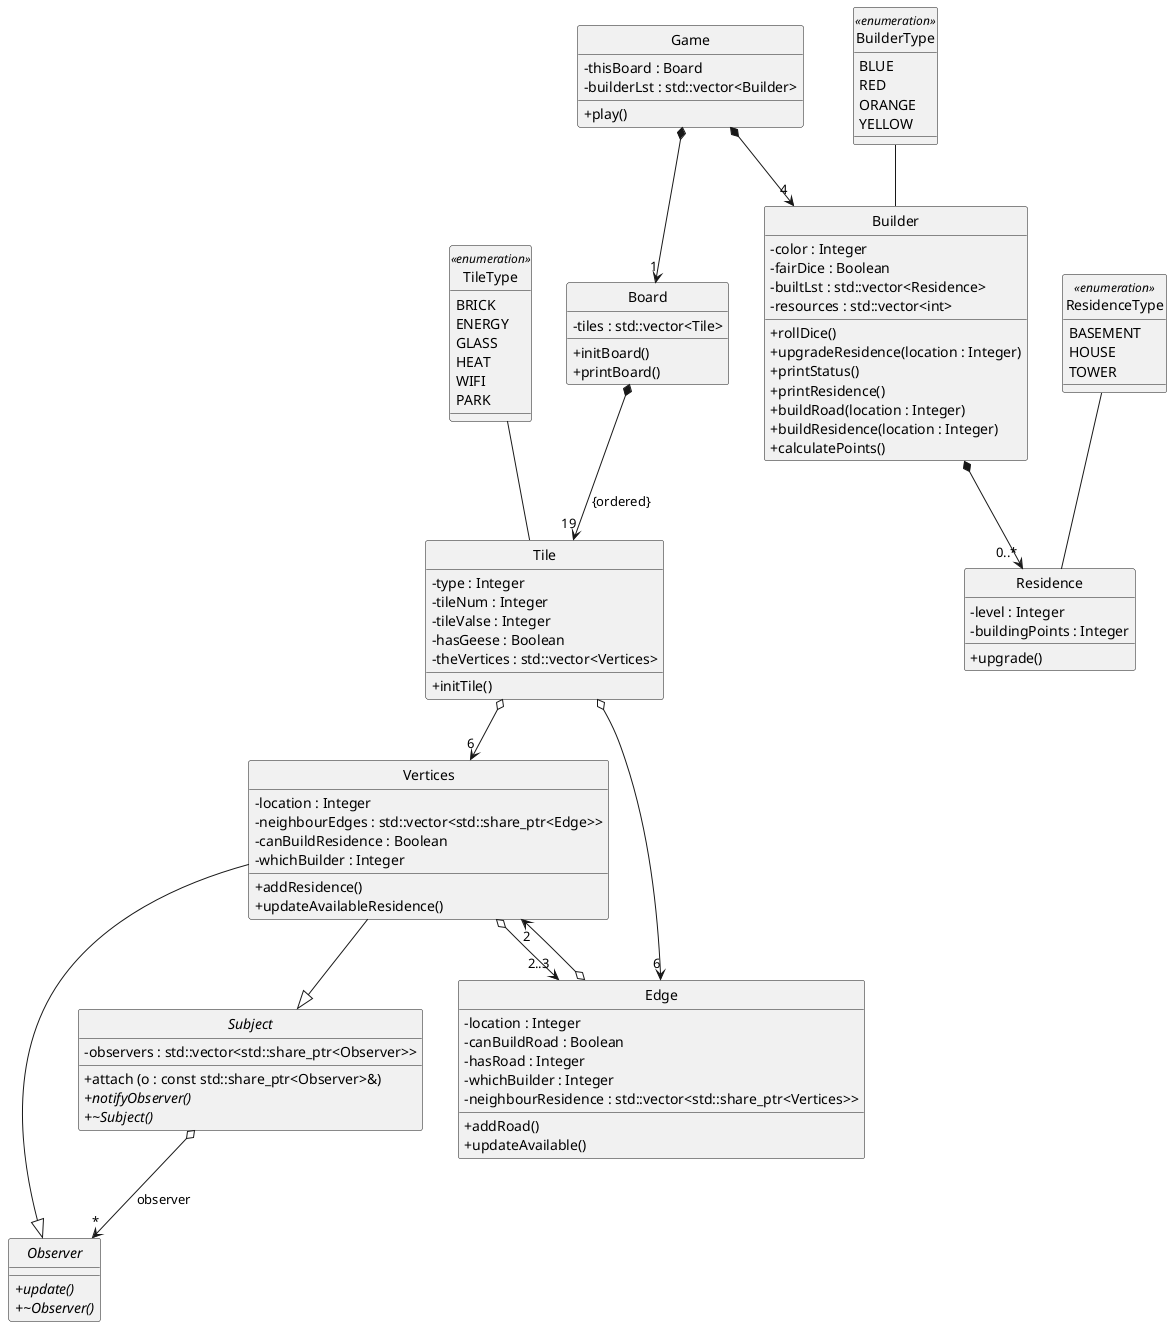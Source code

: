 @startuml CS246 Final Project UML 
skinparam style strictuml
skinparam SequenceMessageAlignment center
skinparam classAttributeIconSize 0


class Board  {
    -tiles : std::vector<Tile>
    +initBoard()
    +printBoard()
} 

enum TileType << enumeration >> {
    BRICK 
    ENERGY 
    GLASS 
    HEAT 
    WIFI 
    PARK
}

class Tile {
    - type : Integer
    - tileNum : Integer
    - tileValse : Integer
    - hasGeese : Boolean
    - theVertices : std::vector<Vertices>
    + initTile()
} 
abstract class Observer {
    + {abstract} update()
    + {abstract} ~Observer()
}

abstract class Subject {
    - observers : std::vector<std::share_ptr<Observer>>
    + attach (o : const std::share_ptr<Observer>&)
    + {abstract} notifyObserver()
    + {abstract} ~Subject()
}

class Vertices {
    - location : Integer
    - neighbourEdges : std::vector<std::share_ptr<Edge>> 
    - canBuildResidence : Boolean
    - whichBuilder : Integer
    + addResidence()
    + updateAvailableResidence()
}

class Edge {
    - location : Integer 
    - canBuildRoad : Boolean
    - hasRoad : Integer 
    - whichBuilder : Integer 
    - neighbourResidence : std::vector<std::share_ptr<Vertices>>
    + addRoad()
    + updateAvailable() 
}

enum BuilderType << enumeration >> {
    BLUE 
    RED 
    ORANGE 
    YELLOW 
}

class Builder {
    - color : Integer 
    - fairDice : Boolean
    - builtLst : std::vector<Residence> 
    - resources : std::vector<int>
    + rollDice()
    + upgradeResidence(location : Integer)
    + printStatus()
    + printResidence()
    + buildRoad(location : Integer) 
    + buildResidence(location : Integer)
    + calculatePoints()
}

enum ResidenceType << enumeration >> {
    BASEMENT 
    HOUSE
    TOWER  
}

class Residence {
    - level : Integer 
    - buildingPoints : Integer 
    + upgrade()
}

class Game {
    - thisBoard : Board 
    - builderLst : std::vector<Builder>
    + play()
}

Game *--> "1" Board
Subject o--> "*" Observer : "observer"
Vertices --|> Subject 
Vertices --|> Observer 
Vertices o--> "2..3" Edge 
Edge o--> "2" Vertices
Game *--> "4" Builder
Board *--> "19" Tile : {ordered}
Tile o--> "6" Edge
Tile o--> "6" Vertices
Builder *--> "0..*"Residence
BuilderType -- Builder 
TileType -- Tile 
ResidenceType -- Residence

@enduml